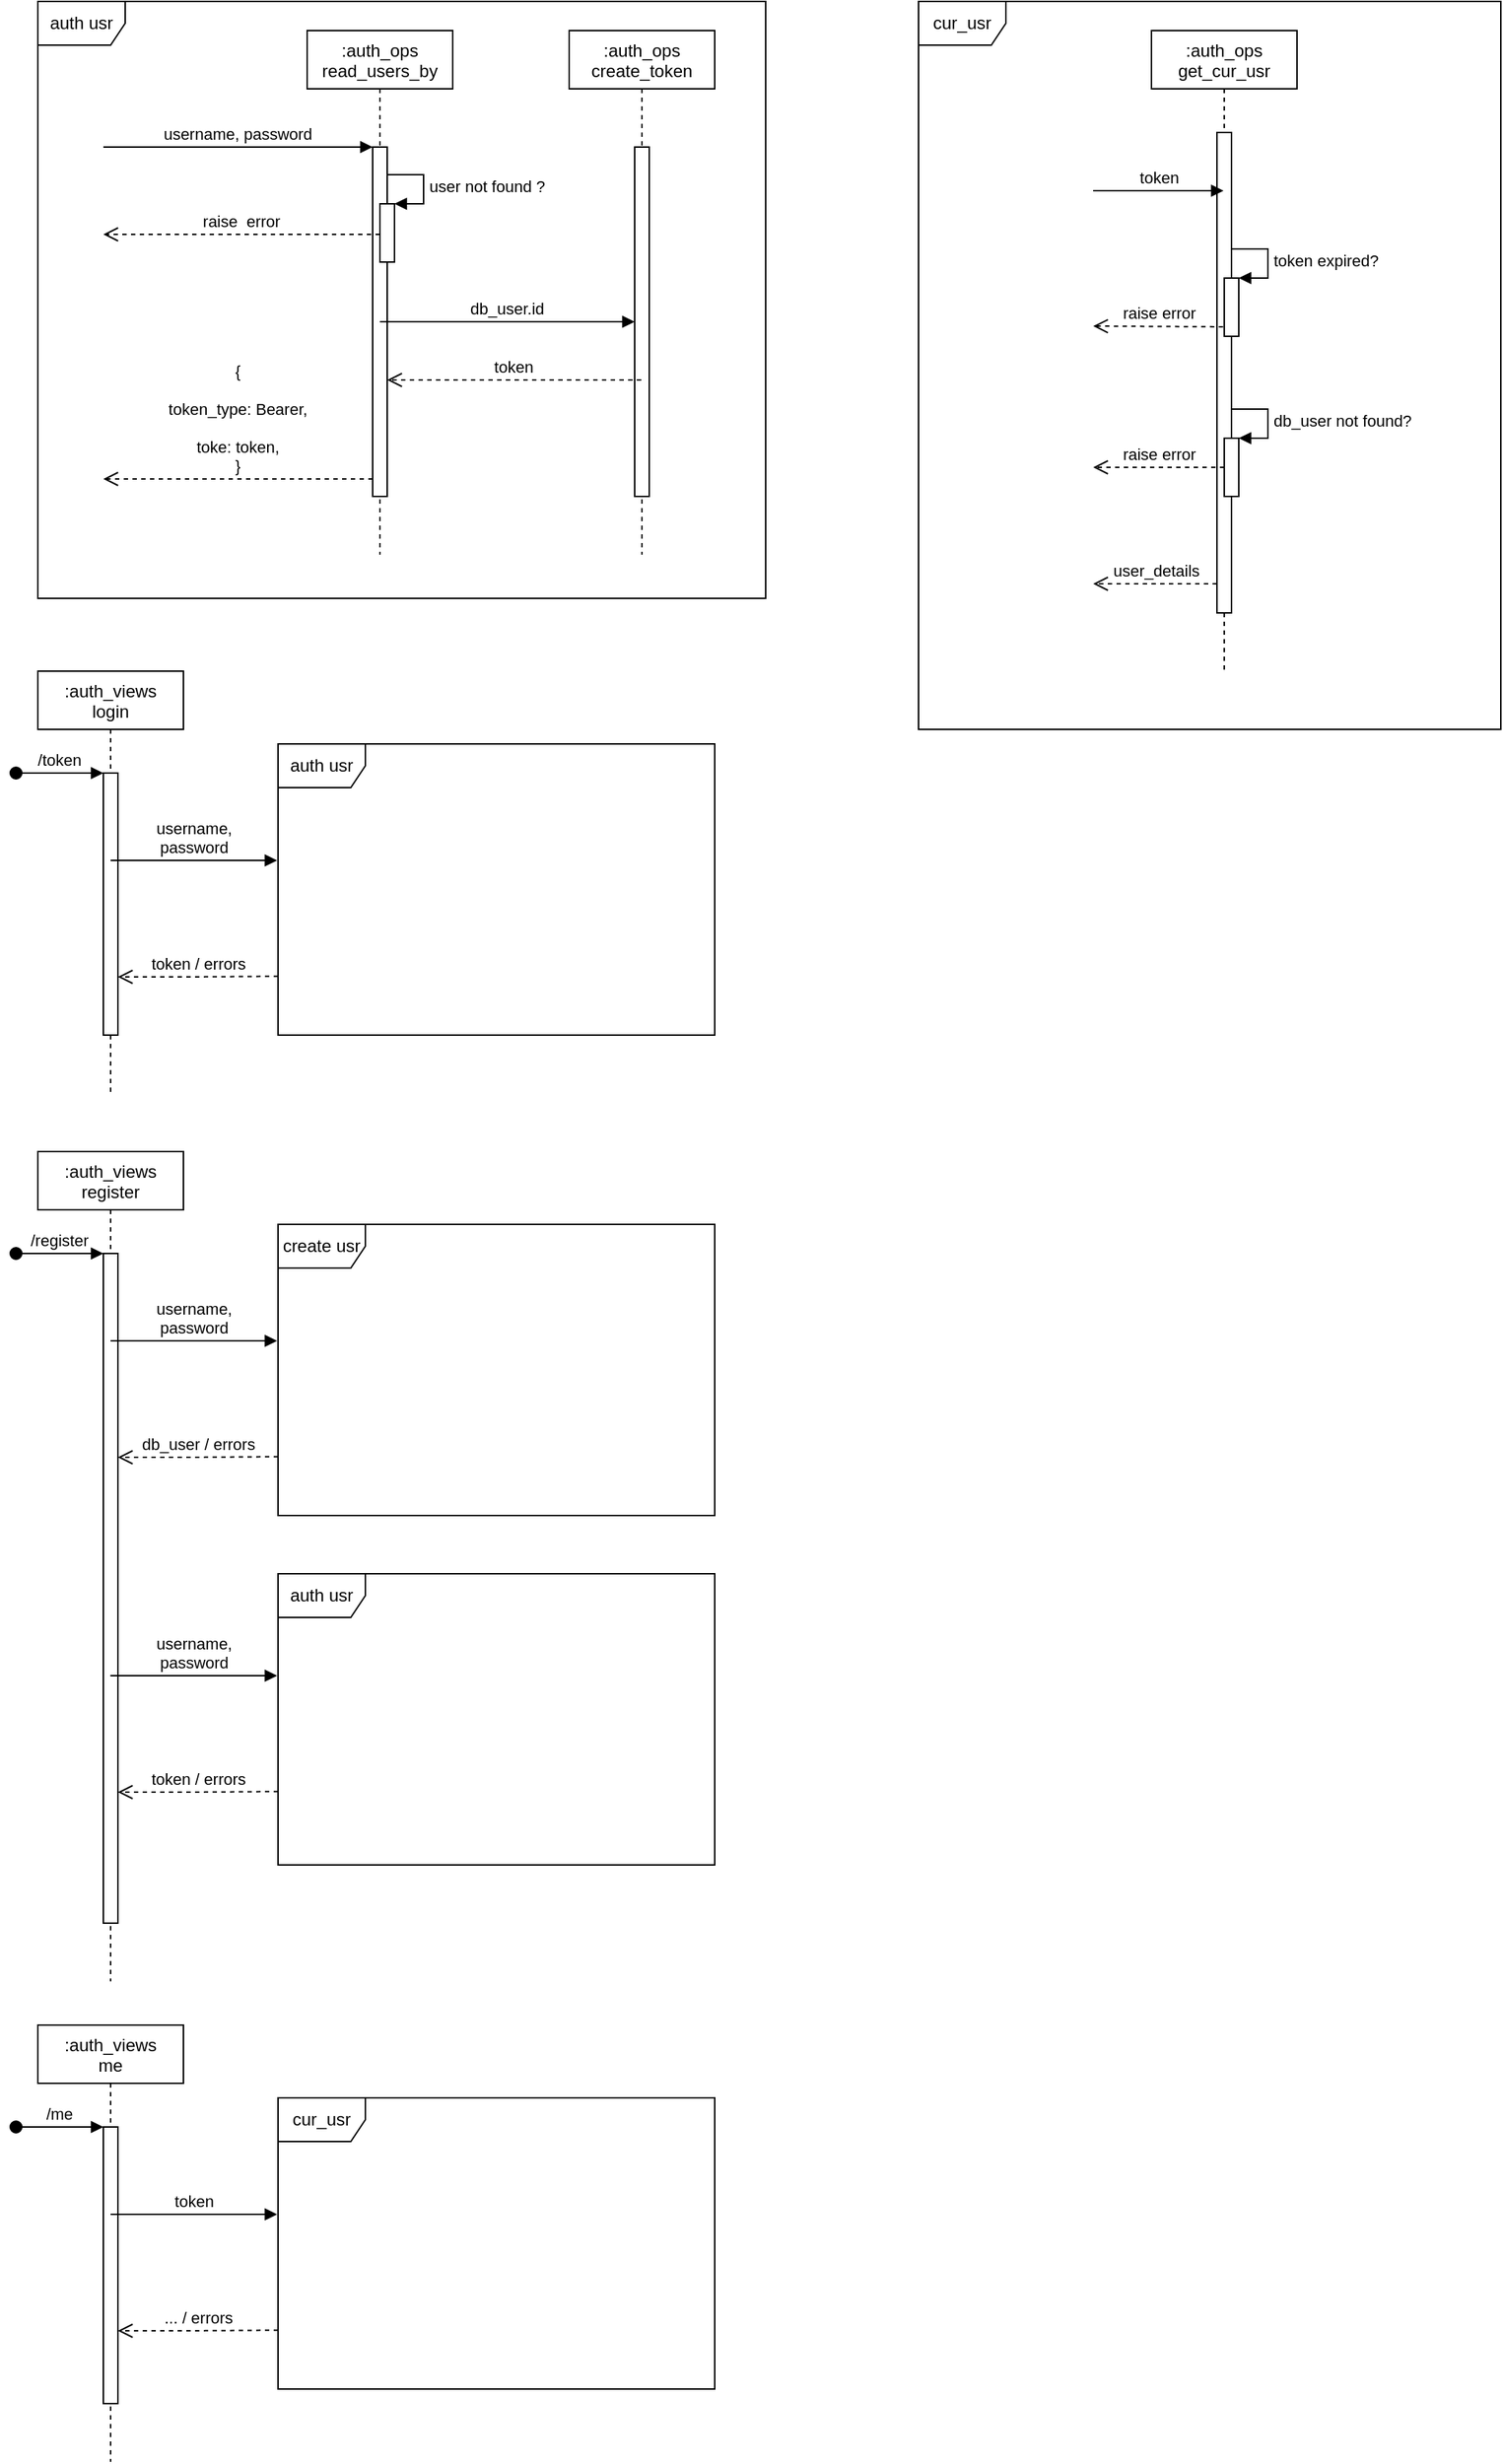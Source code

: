 <mxfile version="13.7.3" type="device"><diagram id="kgpKYQtTHZ0yAKxKKP6v" name="Page-1"><mxGraphModel dx="981" dy="581" grid="1" gridSize="10" guides="1" tooltips="1" connect="1" arrows="1" fold="1" page="1" pageScale="1" pageWidth="850" pageHeight="1100" math="0" shadow="0"><root><mxCell id="0"/><mxCell id="1" parent="0"/><mxCell id="3nuBFxr9cyL0pnOWT2aG-1" value=":auth_views&#xA;login" style="shape=umlLifeline;perimeter=lifelinePerimeter;container=1;collapsible=0;recursiveResize=0;rounded=0;shadow=0;strokeWidth=1;" parent="1" vertex="1"><mxGeometry x="115" y="520" width="100" height="290" as="geometry"/></mxCell><mxCell id="3nuBFxr9cyL0pnOWT2aG-2" value="" style="points=[];perimeter=orthogonalPerimeter;rounded=0;shadow=0;strokeWidth=1;" parent="3nuBFxr9cyL0pnOWT2aG-1" vertex="1"><mxGeometry x="45" y="70" width="10" height="180" as="geometry"/></mxCell><mxCell id="3nuBFxr9cyL0pnOWT2aG-3" value="/token" style="verticalAlign=bottom;startArrow=oval;endArrow=block;startSize=8;shadow=0;strokeWidth=1;" parent="3nuBFxr9cyL0pnOWT2aG-1" target="3nuBFxr9cyL0pnOWT2aG-2" edge="1"><mxGeometry relative="1" as="geometry"><mxPoint x="-15" y="70" as="sourcePoint"/></mxGeometry></mxCell><mxCell id="3nuBFxr9cyL0pnOWT2aG-5" value=":auth_ops&#xA;read_users_by" style="shape=umlLifeline;perimeter=lifelinePerimeter;container=1;collapsible=0;recursiveResize=0;rounded=0;shadow=0;strokeWidth=1;" parent="1" vertex="1"><mxGeometry x="300" y="80" width="100" height="360" as="geometry"/></mxCell><mxCell id="3nuBFxr9cyL0pnOWT2aG-6" value="" style="points=[];perimeter=orthogonalPerimeter;rounded=0;shadow=0;strokeWidth=1;" parent="3nuBFxr9cyL0pnOWT2aG-5" vertex="1"><mxGeometry x="45" y="80" width="10" height="240" as="geometry"/></mxCell><mxCell id="lCvbgjChKV9f2IxL8DIS-1" value="" style="html=1;points=[];perimeter=orthogonalPerimeter;" vertex="1" parent="3nuBFxr9cyL0pnOWT2aG-5"><mxGeometry x="50" y="119" width="10" height="40" as="geometry"/></mxCell><mxCell id="lCvbgjChKV9f2IxL8DIS-2" value="user not found ?" style="edgeStyle=orthogonalEdgeStyle;html=1;align=left;spacingLeft=2;endArrow=block;rounded=0;entryX=1;entryY=0;" edge="1" target="lCvbgjChKV9f2IxL8DIS-1" parent="3nuBFxr9cyL0pnOWT2aG-5"><mxGeometry relative="1" as="geometry"><mxPoint x="55" y="99" as="sourcePoint"/><Array as="points"><mxPoint x="80" y="99"/></Array></mxGeometry></mxCell><mxCell id="3nuBFxr9cyL0pnOWT2aG-7" value="{ &#xA;&#xA;token_type: Bearer, &#xA;&#xA;toke: token,&#xA;}" style="verticalAlign=bottom;endArrow=open;dashed=1;endSize=8;exitX=0;exitY=0.95;shadow=0;strokeWidth=1;" parent="1" source="3nuBFxr9cyL0pnOWT2aG-6" edge="1"><mxGeometry relative="1" as="geometry"><mxPoint x="160" y="388" as="targetPoint"/></mxGeometry></mxCell><mxCell id="3nuBFxr9cyL0pnOWT2aG-8" value="username, password" style="verticalAlign=bottom;endArrow=block;entryX=0;entryY=0;shadow=0;strokeWidth=1;" parent="1" target="3nuBFxr9cyL0pnOWT2aG-6" edge="1"><mxGeometry relative="1" as="geometry"><mxPoint x="160" y="160" as="sourcePoint"/></mxGeometry></mxCell><mxCell id="lCvbgjChKV9f2IxL8DIS-3" value="raise  error" style="verticalAlign=bottom;endArrow=open;dashed=1;endSize=8;shadow=0;strokeWidth=1;" edge="1" parent="1" source="lCvbgjChKV9f2IxL8DIS-1"><mxGeometry relative="1" as="geometry"><mxPoint x="160" y="220" as="targetPoint"/><mxPoint x="355" y="229.71" as="sourcePoint"/></mxGeometry></mxCell><mxCell id="lCvbgjChKV9f2IxL8DIS-4" value=":auth_ops&#xA;create_token" style="shape=umlLifeline;perimeter=lifelinePerimeter;container=1;collapsible=0;recursiveResize=0;rounded=0;shadow=0;strokeWidth=1;" vertex="1" parent="1"><mxGeometry x="480" y="80" width="100" height="360" as="geometry"/></mxCell><mxCell id="lCvbgjChKV9f2IxL8DIS-5" value="" style="points=[];perimeter=orthogonalPerimeter;rounded=0;shadow=0;strokeWidth=1;" vertex="1" parent="lCvbgjChKV9f2IxL8DIS-4"><mxGeometry x="45" y="80" width="10" height="240" as="geometry"/></mxCell><mxCell id="lCvbgjChKV9f2IxL8DIS-8" value="db_user.id" style="verticalAlign=bottom;endArrow=block;shadow=0;strokeWidth=1;" edge="1" parent="1" target="lCvbgjChKV9f2IxL8DIS-5"><mxGeometry relative="1" as="geometry"><mxPoint x="350" y="280" as="sourcePoint"/><mxPoint x="520" y="280.0" as="targetPoint"/></mxGeometry></mxCell><mxCell id="lCvbgjChKV9f2IxL8DIS-9" value="token" style="verticalAlign=bottom;endArrow=open;dashed=1;endSize=8;shadow=0;strokeWidth=1;" edge="1" parent="1" source="lCvbgjChKV9f2IxL8DIS-4" target="3nuBFxr9cyL0pnOWT2aG-6"><mxGeometry relative="1" as="geometry"><mxPoint x="350" y="330" as="targetPoint"/><mxPoint x="515.07" y="330" as="sourcePoint"/><Array as="points"><mxPoint x="410" y="320"/></Array></mxGeometry></mxCell><mxCell id="lCvbgjChKV9f2IxL8DIS-11" value="auth usr" style="shape=umlFrame;whiteSpace=wrap;html=1;" vertex="1" parent="1"><mxGeometry x="115" y="60" width="500" height="410" as="geometry"/></mxCell><mxCell id="lCvbgjChKV9f2IxL8DIS-12" value="auth usr" style="shape=umlFrame;whiteSpace=wrap;html=1;" vertex="1" parent="1"><mxGeometry x="280" y="570" width="300" height="200" as="geometry"/></mxCell><mxCell id="lCvbgjChKV9f2IxL8DIS-16" value="&lt;div&gt;username,&lt;/div&gt;&lt;div&gt;password&lt;br&gt;&lt;/div&gt;" style="html=1;verticalAlign=bottom;endArrow=block;entryX=-0.002;entryY=0.4;entryDx=0;entryDy=0;entryPerimeter=0;" edge="1" parent="1" source="3nuBFxr9cyL0pnOWT2aG-1" target="lCvbgjChKV9f2IxL8DIS-12"><mxGeometry width="80" relative="1" as="geometry"><mxPoint x="200" y="640" as="sourcePoint"/><mxPoint x="280" y="640" as="targetPoint"/><Array as="points"><mxPoint x="240" y="650"/></Array></mxGeometry></mxCell><mxCell id="lCvbgjChKV9f2IxL8DIS-17" value="token / errors" style="html=1;verticalAlign=bottom;endArrow=open;dashed=1;endSize=8;exitX=0;exitY=0.798;exitDx=0;exitDy=0;exitPerimeter=0;" edge="1" parent="1" source="lCvbgjChKV9f2IxL8DIS-12" target="3nuBFxr9cyL0pnOWT2aG-2"><mxGeometry relative="1" as="geometry"><mxPoint x="260" y="730" as="sourcePoint"/><mxPoint x="180" y="730" as="targetPoint"/><Array as="points"><mxPoint x="220" y="730"/></Array></mxGeometry></mxCell><mxCell id="lCvbgjChKV9f2IxL8DIS-20" value=":auth_views&#xA;me" style="shape=umlLifeline;perimeter=lifelinePerimeter;container=1;collapsible=0;recursiveResize=0;rounded=0;shadow=0;strokeWidth=1;" vertex="1" parent="1"><mxGeometry x="115" y="1450" width="100" height="300" as="geometry"/></mxCell><mxCell id="lCvbgjChKV9f2IxL8DIS-21" value="" style="points=[];perimeter=orthogonalPerimeter;rounded=0;shadow=0;strokeWidth=1;" vertex="1" parent="lCvbgjChKV9f2IxL8DIS-20"><mxGeometry x="45" y="70" width="10" height="190" as="geometry"/></mxCell><mxCell id="lCvbgjChKV9f2IxL8DIS-22" value="/me" style="verticalAlign=bottom;startArrow=oval;endArrow=block;startSize=8;shadow=0;strokeWidth=1;" edge="1" parent="lCvbgjChKV9f2IxL8DIS-20" target="lCvbgjChKV9f2IxL8DIS-21"><mxGeometry relative="1" as="geometry"><mxPoint x="-15" y="70" as="sourcePoint"/></mxGeometry></mxCell><mxCell id="lCvbgjChKV9f2IxL8DIS-23" value="cur_usr" style="shape=umlFrame;whiteSpace=wrap;html=1;" vertex="1" parent="1"><mxGeometry x="280" y="1500" width="300" height="200" as="geometry"/></mxCell><mxCell id="lCvbgjChKV9f2IxL8DIS-24" value="token" style="html=1;verticalAlign=bottom;endArrow=block;entryX=-0.002;entryY=0.4;entryDx=0;entryDy=0;entryPerimeter=0;" edge="1" source="lCvbgjChKV9f2IxL8DIS-20" target="lCvbgjChKV9f2IxL8DIS-23" parent="1"><mxGeometry width="80" relative="1" as="geometry"><mxPoint x="200" y="1570" as="sourcePoint"/><mxPoint x="280" y="1570" as="targetPoint"/><Array as="points"><mxPoint x="240" y="1580"/></Array></mxGeometry></mxCell><mxCell id="lCvbgjChKV9f2IxL8DIS-25" value="... / errors" style="html=1;verticalAlign=bottom;endArrow=open;dashed=1;endSize=8;exitX=0;exitY=0.798;exitDx=0;exitDy=0;exitPerimeter=0;" edge="1" source="lCvbgjChKV9f2IxL8DIS-23" target="lCvbgjChKV9f2IxL8DIS-21" parent="1"><mxGeometry relative="1" as="geometry"><mxPoint x="260" y="1660" as="sourcePoint"/><mxPoint x="180" y="1660" as="targetPoint"/><Array as="points"><mxPoint x="220" y="1660"/></Array></mxGeometry></mxCell><mxCell id="lCvbgjChKV9f2IxL8DIS-28" value=":auth_ops&#xA;get_cur_usr" style="shape=umlLifeline;perimeter=lifelinePerimeter;container=1;collapsible=0;recursiveResize=0;rounded=0;shadow=0;strokeWidth=1;" vertex="1" parent="1"><mxGeometry x="880" y="80" width="100" height="440" as="geometry"/></mxCell><mxCell id="lCvbgjChKV9f2IxL8DIS-29" value="" style="points=[];perimeter=orthogonalPerimeter;rounded=0;shadow=0;strokeWidth=1;" vertex="1" parent="lCvbgjChKV9f2IxL8DIS-28"><mxGeometry x="45" y="70" width="10" height="330" as="geometry"/></mxCell><mxCell id="lCvbgjChKV9f2IxL8DIS-34" value="" style="html=1;points=[];perimeter=orthogonalPerimeter;" vertex="1" parent="lCvbgjChKV9f2IxL8DIS-28"><mxGeometry x="50" y="170" width="10" height="40" as="geometry"/></mxCell><mxCell id="lCvbgjChKV9f2IxL8DIS-35" value="token expired?" style="edgeStyle=orthogonalEdgeStyle;html=1;align=left;spacingLeft=2;endArrow=block;rounded=0;entryX=1;entryY=0;" edge="1" target="lCvbgjChKV9f2IxL8DIS-34" parent="lCvbgjChKV9f2IxL8DIS-28"><mxGeometry relative="1" as="geometry"><mxPoint x="55" y="150" as="sourcePoint"/><Array as="points"><mxPoint x="80" y="150"/></Array></mxGeometry></mxCell><mxCell id="lCvbgjChKV9f2IxL8DIS-38" value="" style="html=1;points=[];perimeter=orthogonalPerimeter;" vertex="1" parent="lCvbgjChKV9f2IxL8DIS-28"><mxGeometry x="50" y="280" width="10" height="40" as="geometry"/></mxCell><mxCell id="lCvbgjChKV9f2IxL8DIS-39" value="db_user not found?" style="edgeStyle=orthogonalEdgeStyle;html=1;align=left;spacingLeft=2;endArrow=block;rounded=0;entryX=1;entryY=0;" edge="1" target="lCvbgjChKV9f2IxL8DIS-38" parent="lCvbgjChKV9f2IxL8DIS-28"><mxGeometry relative="1" as="geometry"><mxPoint x="55" y="260" as="sourcePoint"/><Array as="points"><mxPoint x="80" y="260"/></Array></mxGeometry></mxCell><mxCell id="lCvbgjChKV9f2IxL8DIS-32" value="token" style="html=1;verticalAlign=bottom;endArrow=block;" edge="1" parent="1" target="lCvbgjChKV9f2IxL8DIS-28"><mxGeometry width="80" relative="1" as="geometry"><mxPoint x="840" y="190" as="sourcePoint"/><mxPoint x="920" y="160" as="targetPoint"/></mxGeometry></mxCell><mxCell id="lCvbgjChKV9f2IxL8DIS-36" value="raise error" style="html=1;verticalAlign=bottom;endArrow=open;dashed=1;endSize=8;exitX=-0.083;exitY=0.837;exitDx=0;exitDy=0;exitPerimeter=0;" edge="1" parent="1" source="lCvbgjChKV9f2IxL8DIS-34"><mxGeometry relative="1" as="geometry"><mxPoint x="900" y="290" as="sourcePoint"/><mxPoint x="840" y="283" as="targetPoint"/></mxGeometry></mxCell><mxCell id="lCvbgjChKV9f2IxL8DIS-42" value="raise error" style="html=1;verticalAlign=bottom;endArrow=open;dashed=1;endSize=8;" edge="1" parent="1" source="lCvbgjChKV9f2IxL8DIS-38"><mxGeometry relative="1" as="geometry"><mxPoint x="929.17" y="380.48" as="sourcePoint"/><mxPoint x="840" y="380" as="targetPoint"/></mxGeometry></mxCell><mxCell id="lCvbgjChKV9f2IxL8DIS-43" value="user_details" style="html=1;verticalAlign=bottom;endArrow=open;dashed=1;endSize=8;" edge="1" parent="1" source="lCvbgjChKV9f2IxL8DIS-29"><mxGeometry relative="1" as="geometry"><mxPoint x="930" y="460" as="sourcePoint"/><mxPoint x="840" y="460" as="targetPoint"/></mxGeometry></mxCell><mxCell id="lCvbgjChKV9f2IxL8DIS-44" value="cur_usr" style="shape=umlFrame;whiteSpace=wrap;html=1;" vertex="1" parent="1"><mxGeometry x="720" y="60" width="400" height="500" as="geometry"/></mxCell><mxCell id="lCvbgjChKV9f2IxL8DIS-51" value=":auth_views&#xA;register" style="shape=umlLifeline;perimeter=lifelinePerimeter;container=1;collapsible=0;recursiveResize=0;rounded=0;shadow=0;strokeWidth=1;" vertex="1" parent="1"><mxGeometry x="115" y="850" width="100" height="570" as="geometry"/></mxCell><mxCell id="lCvbgjChKV9f2IxL8DIS-52" value="" style="points=[];perimeter=orthogonalPerimeter;rounded=0;shadow=0;strokeWidth=1;" vertex="1" parent="lCvbgjChKV9f2IxL8DIS-51"><mxGeometry x="45" y="70" width="10" height="460" as="geometry"/></mxCell><mxCell id="lCvbgjChKV9f2IxL8DIS-53" value="/register" style="verticalAlign=bottom;startArrow=oval;endArrow=block;startSize=8;shadow=0;strokeWidth=1;" edge="1" parent="lCvbgjChKV9f2IxL8DIS-51" target="lCvbgjChKV9f2IxL8DIS-52"><mxGeometry relative="1" as="geometry"><mxPoint x="-15" y="70" as="sourcePoint"/></mxGeometry></mxCell><mxCell id="lCvbgjChKV9f2IxL8DIS-54" value="create usr" style="shape=umlFrame;whiteSpace=wrap;html=1;" vertex="1" parent="1"><mxGeometry x="280" y="900" width="300" height="200" as="geometry"/></mxCell><mxCell id="lCvbgjChKV9f2IxL8DIS-55" value="&lt;div&gt;username,&lt;/div&gt;&lt;div&gt;password&lt;br&gt;&lt;/div&gt;" style="html=1;verticalAlign=bottom;endArrow=block;entryX=-0.002;entryY=0.4;entryDx=0;entryDy=0;entryPerimeter=0;" edge="1" source="lCvbgjChKV9f2IxL8DIS-51" target="lCvbgjChKV9f2IxL8DIS-54" parent="1"><mxGeometry width="80" relative="1" as="geometry"><mxPoint x="200" y="970" as="sourcePoint"/><mxPoint x="280" y="970" as="targetPoint"/><Array as="points"><mxPoint x="240" y="980"/></Array></mxGeometry></mxCell><mxCell id="lCvbgjChKV9f2IxL8DIS-56" value="db_user / errors" style="html=1;verticalAlign=bottom;endArrow=open;dashed=1;endSize=8;exitX=0;exitY=0.798;exitDx=0;exitDy=0;exitPerimeter=0;" edge="1" source="lCvbgjChKV9f2IxL8DIS-54" target="lCvbgjChKV9f2IxL8DIS-52" parent="1"><mxGeometry relative="1" as="geometry"><mxPoint x="260" y="1060" as="sourcePoint"/><mxPoint x="180" y="1060" as="targetPoint"/><Array as="points"><mxPoint x="220" y="1060"/></Array></mxGeometry></mxCell><mxCell id="lCvbgjChKV9f2IxL8DIS-58" value="auth usr" style="shape=umlFrame;whiteSpace=wrap;html=1;" vertex="1" parent="1"><mxGeometry x="280" y="1140" width="300" height="200" as="geometry"/></mxCell><mxCell id="lCvbgjChKV9f2IxL8DIS-59" value="&lt;div&gt;username,&lt;/div&gt;&lt;div&gt;password&lt;br&gt;&lt;/div&gt;" style="html=1;verticalAlign=bottom;endArrow=block;entryX=-0.002;entryY=0.4;entryDx=0;entryDy=0;entryPerimeter=0;" edge="1" parent="1"><mxGeometry width="80" relative="1" as="geometry"><mxPoint x="164.81" y="1210" as="sourcePoint"/><mxPoint x="279.4" y="1210" as="targetPoint"/><Array as="points"><mxPoint x="240" y="1210"/></Array></mxGeometry></mxCell><mxCell id="lCvbgjChKV9f2IxL8DIS-60" value="token / errors" style="html=1;verticalAlign=bottom;endArrow=open;dashed=1;endSize=8;exitX=0;exitY=0.798;exitDx=0;exitDy=0;exitPerimeter=0;" edge="1" parent="1"><mxGeometry relative="1" as="geometry"><mxPoint x="280" y="1289.6" as="sourcePoint"/><mxPoint x="170" y="1290" as="targetPoint"/><Array as="points"><mxPoint x="220" y="1290"/></Array></mxGeometry></mxCell></root></mxGraphModel></diagram></mxfile>